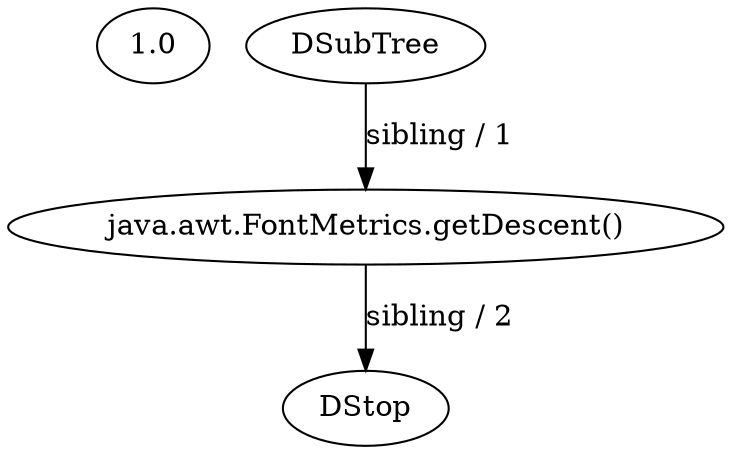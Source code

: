 // Program AST
digraph {
	1.0 [label=1.0]
	0 [label=DSubTree]
	1 [label="java.awt.FontMetrics.getDescent()"]
	0 -> 1 [label="sibling / 1" constraint=true direction=LR]
	2 [label=DStop]
	1 -> 2 [label="sibling / 2" constraint=true direction=LR]
}
